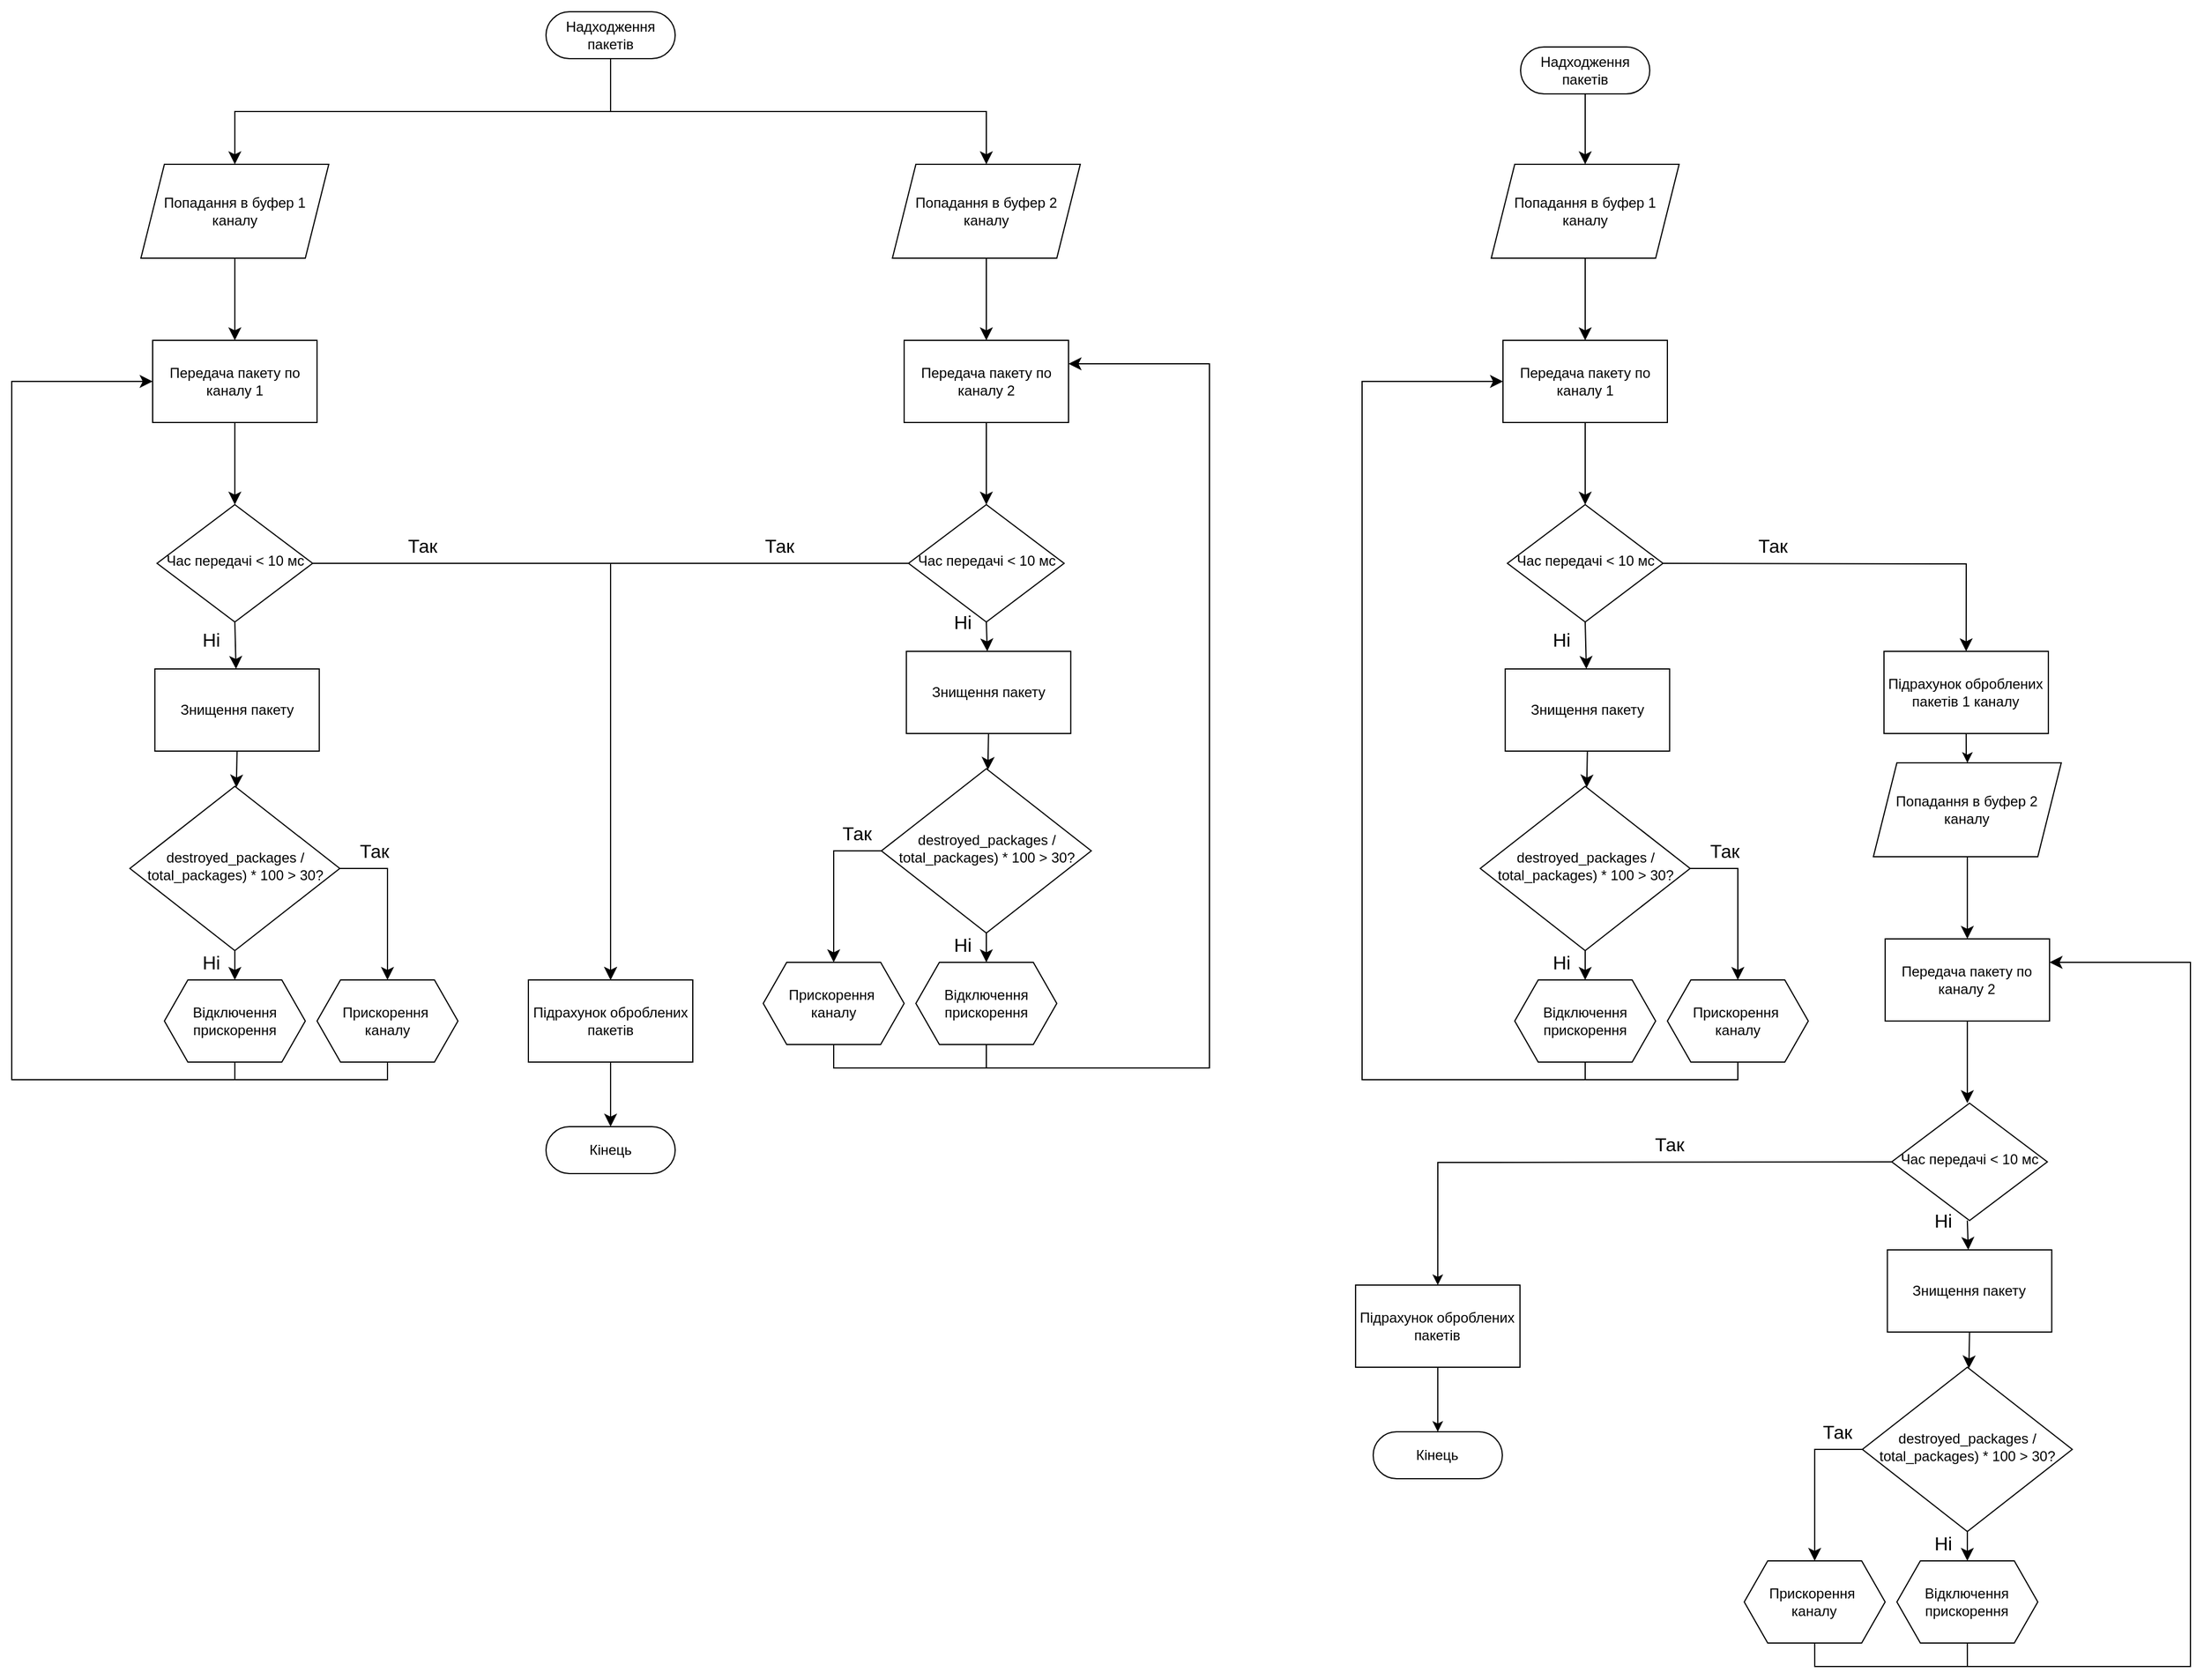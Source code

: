 <mxfile version="24.8.9">
  <diagram id="C5RBs43oDa-KdzZeNtuy" name="Page-1">
    <mxGraphModel dx="2327" dy="1986" grid="1" gridSize="10" guides="1" tooltips="1" connect="1" arrows="1" fold="1" page="1" pageScale="1" pageWidth="827" pageHeight="1169" math="0" shadow="0">
      <root>
        <mxCell id="WIyWlLk6GJQsqaUBKTNV-0" />
        <mxCell id="WIyWlLk6GJQsqaUBKTNV-1" parent="WIyWlLk6GJQsqaUBKTNV-0" />
        <mxCell id="bHEt4OXkm6XaPNAA1Pog-11" style="edgeStyle=orthogonalEdgeStyle;rounded=0;orthogonalLoop=1;jettySize=auto;html=1;exitX=1;exitY=0.5;exitDx=0;exitDy=0;entryX=0.5;entryY=0;entryDx=0;entryDy=0;fontSize=12;startSize=8;endSize=8;" parent="WIyWlLk6GJQsqaUBKTNV-1" source="WIyWlLk6GJQsqaUBKTNV-6" target="bHEt4OXkm6XaPNAA1Pog-10" edge="1">
          <mxGeometry relative="1" as="geometry" />
        </mxCell>
        <mxCell id="bHEt4OXkm6XaPNAA1Pog-22" style="edgeStyle=none;curved=1;rounded=0;orthogonalLoop=1;jettySize=auto;html=1;exitX=0.5;exitY=1;exitDx=0;exitDy=0;fontSize=12;startSize=8;endSize=8;" parent="WIyWlLk6GJQsqaUBKTNV-1" source="WIyWlLk6GJQsqaUBKTNV-6" target="bHEt4OXkm6XaPNAA1Pog-23" edge="1">
          <mxGeometry relative="1" as="geometry">
            <mxPoint x="-98.143" y="140" as="targetPoint" />
          </mxGeometry>
        </mxCell>
        <mxCell id="WIyWlLk6GJQsqaUBKTNV-6" value="Час передачі &amp;lt; 10 мс" style="rhombus;whiteSpace=wrap;html=1;shadow=0;fontFamily=Helvetica;fontSize=12;align=center;strokeWidth=1;spacing=6;spacingTop=-4;" parent="WIyWlLk6GJQsqaUBKTNV-1" vertex="1">
          <mxGeometry x="-146.25" y="10" width="132.5" height="100" as="geometry" />
        </mxCell>
        <mxCell id="bHEt4OXkm6XaPNAA1Pog-3" style="edgeStyle=orthogonalEdgeStyle;rounded=0;orthogonalLoop=1;jettySize=auto;html=1;exitX=0.5;exitY=0.5;exitDx=0;exitDy=20;entryX=0.5;entryY=0;entryDx=0;entryDy=0;fontSize=12;startSize=8;endSize=8;exitPerimeter=0;" parent="WIyWlLk6GJQsqaUBKTNV-1" source="bHEt4OXkm6XaPNAA1Pog-6" target="bHEt4OXkm6XaPNAA1Pog-1" edge="1">
          <mxGeometry relative="1" as="geometry">
            <mxPoint x="210.0" y="-370" as="sourcePoint" />
          </mxGeometry>
        </mxCell>
        <mxCell id="bHEt4OXkm6XaPNAA1Pog-5" style="edgeStyle=orthogonalEdgeStyle;rounded=0;orthogonalLoop=1;jettySize=auto;html=1;exitX=0.5;exitY=0.5;exitDx=0;exitDy=20;entryX=0.5;entryY=0;entryDx=0;entryDy=0;fontSize=12;startSize=8;endSize=8;exitPerimeter=0;" parent="WIyWlLk6GJQsqaUBKTNV-1" source="bHEt4OXkm6XaPNAA1Pog-6" target="bHEt4OXkm6XaPNAA1Pog-4" edge="1">
          <mxGeometry relative="1" as="geometry">
            <mxPoint x="210.0" y="-370" as="sourcePoint" />
          </mxGeometry>
        </mxCell>
        <mxCell id="bHEt4OXkm6XaPNAA1Pog-34" style="edgeStyle=none;curved=1;rounded=0;orthogonalLoop=1;jettySize=auto;html=1;exitX=0.5;exitY=1;exitDx=0;exitDy=0;entryX=0.5;entryY=0;entryDx=0;entryDy=0;fontSize=12;startSize=8;endSize=8;" parent="WIyWlLk6GJQsqaUBKTNV-1" source="bHEt4OXkm6XaPNAA1Pog-1" target="bHEt4OXkm6XaPNAA1Pog-7" edge="1">
          <mxGeometry relative="1" as="geometry" />
        </mxCell>
        <mxCell id="bHEt4OXkm6XaPNAA1Pog-1" value="Попадання в буфер 1 каналу" style="shape=parallelogram;perimeter=parallelogramPerimeter;whiteSpace=wrap;html=1;fixedSize=1;" parent="WIyWlLk6GJQsqaUBKTNV-1" vertex="1">
          <mxGeometry x="-160" y="-280" width="160" height="80" as="geometry" />
        </mxCell>
        <mxCell id="bHEt4OXkm6XaPNAA1Pog-60" style="edgeStyle=none;curved=1;rounded=0;orthogonalLoop=1;jettySize=auto;html=1;exitX=0.5;exitY=1;exitDx=0;exitDy=0;fontSize=12;startSize=8;endSize=8;" parent="WIyWlLk6GJQsqaUBKTNV-1" source="bHEt4OXkm6XaPNAA1Pog-4" target="bHEt4OXkm6XaPNAA1Pog-44" edge="1">
          <mxGeometry relative="1" as="geometry" />
        </mxCell>
        <mxCell id="bHEt4OXkm6XaPNAA1Pog-4" value="Попадання в буфер 2 каналу" style="shape=parallelogram;perimeter=parallelogramPerimeter;whiteSpace=wrap;html=1;fixedSize=1;" parent="WIyWlLk6GJQsqaUBKTNV-1" vertex="1">
          <mxGeometry x="480" y="-280" width="160" height="80" as="geometry" />
        </mxCell>
        <mxCell id="bHEt4OXkm6XaPNAA1Pog-6" value="Надходження пакетів" style="html=1;dashed=0;whiteSpace=wrap;shape=mxgraph.dfd.start" parent="WIyWlLk6GJQsqaUBKTNV-1" vertex="1">
          <mxGeometry x="185" y="-410" width="110" height="40" as="geometry" />
        </mxCell>
        <mxCell id="bHEt4OXkm6XaPNAA1Pog-35" style="edgeStyle=none;curved=1;rounded=0;orthogonalLoop=1;jettySize=auto;html=1;exitX=0.5;exitY=1;exitDx=0;exitDy=0;fontSize=12;startSize=8;endSize=8;" parent="WIyWlLk6GJQsqaUBKTNV-1" source="bHEt4OXkm6XaPNAA1Pog-7" target="WIyWlLk6GJQsqaUBKTNV-6" edge="1">
          <mxGeometry relative="1" as="geometry" />
        </mxCell>
        <mxCell id="bHEt4OXkm6XaPNAA1Pog-7" value="Передача пакету по каналу 1" style="rounded=0;whiteSpace=wrap;html=1;" parent="WIyWlLk6GJQsqaUBKTNV-1" vertex="1">
          <mxGeometry x="-150" y="-130" width="140" height="70" as="geometry" />
        </mxCell>
        <mxCell id="bHEt4OXkm6XaPNAA1Pog-9" value="Кінець" style="html=1;dashed=0;whiteSpace=wrap;shape=mxgraph.dfd.start" parent="WIyWlLk6GJQsqaUBKTNV-1" vertex="1">
          <mxGeometry x="185" y="540" width="110" height="40" as="geometry" />
        </mxCell>
        <mxCell id="bHEt4OXkm6XaPNAA1Pog-38" style="edgeStyle=none;curved=1;rounded=0;orthogonalLoop=1;jettySize=auto;html=1;exitX=0.5;exitY=1;exitDx=0;exitDy=0;fontSize=12;startSize=8;endSize=8;" parent="WIyWlLk6GJQsqaUBKTNV-1" source="bHEt4OXkm6XaPNAA1Pog-10" target="bHEt4OXkm6XaPNAA1Pog-9" edge="1">
          <mxGeometry relative="1" as="geometry" />
        </mxCell>
        <mxCell id="bHEt4OXkm6XaPNAA1Pog-10" value="Підрахунок оброблених пакетів" style="rounded=0;whiteSpace=wrap;html=1;" parent="WIyWlLk6GJQsqaUBKTNV-1" vertex="1">
          <mxGeometry x="170" y="415" width="140" height="70" as="geometry" />
        </mxCell>
        <mxCell id="bHEt4OXkm6XaPNAA1Pog-19" value="Так" style="text;strokeColor=none;fillColor=none;html=1;align=center;verticalAlign=middle;whiteSpace=wrap;rounded=0;fontSize=16;" parent="WIyWlLk6GJQsqaUBKTNV-1" vertex="1">
          <mxGeometry x="50" y="30" width="60" height="30" as="geometry" />
        </mxCell>
        <mxCell id="bHEt4OXkm6XaPNAA1Pog-21" value="Ні" style="text;strokeColor=none;fillColor=none;html=1;align=center;verticalAlign=middle;whiteSpace=wrap;rounded=0;fontSize=16;" parent="WIyWlLk6GJQsqaUBKTNV-1" vertex="1">
          <mxGeometry x="-130" y="110" width="60" height="30" as="geometry" />
        </mxCell>
        <mxCell id="bHEt4OXkm6XaPNAA1Pog-25" style="edgeStyle=none;curved=1;rounded=0;orthogonalLoop=1;jettySize=auto;html=1;exitX=0.5;exitY=1;exitDx=0;exitDy=0;fontSize=12;startSize=8;endSize=8;" parent="WIyWlLk6GJQsqaUBKTNV-1" source="bHEt4OXkm6XaPNAA1Pog-23" target="bHEt4OXkm6XaPNAA1Pog-24" edge="1">
          <mxGeometry relative="1" as="geometry" />
        </mxCell>
        <mxCell id="bHEt4OXkm6XaPNAA1Pog-23" value="Знищення пакету" style="rounded=0;whiteSpace=wrap;html=1;" parent="WIyWlLk6GJQsqaUBKTNV-1" vertex="1">
          <mxGeometry x="-148.12" y="150" width="140" height="70" as="geometry" />
        </mxCell>
        <mxCell id="bHEt4OXkm6XaPNAA1Pog-30" style="edgeStyle=elbowEdgeStyle;rounded=0;orthogonalLoop=1;jettySize=auto;html=1;exitX=1;exitY=0.5;exitDx=0;exitDy=0;entryX=0.5;entryY=0;entryDx=0;entryDy=0;fontSize=12;startSize=8;endSize=8;" parent="WIyWlLk6GJQsqaUBKTNV-1" source="bHEt4OXkm6XaPNAA1Pog-24" target="bHEt4OXkm6XaPNAA1Pog-29" edge="1">
          <mxGeometry relative="1" as="geometry">
            <Array as="points">
              <mxPoint x="50" y="360" />
            </Array>
          </mxGeometry>
        </mxCell>
        <mxCell id="bHEt4OXkm6XaPNAA1Pog-32" style="edgeStyle=none;curved=1;rounded=0;orthogonalLoop=1;jettySize=auto;html=1;exitX=0.5;exitY=1;exitDx=0;exitDy=0;fontSize=12;startSize=8;endSize=8;" parent="WIyWlLk6GJQsqaUBKTNV-1" source="bHEt4OXkm6XaPNAA1Pog-24" target="bHEt4OXkm6XaPNAA1Pog-28" edge="1">
          <mxGeometry relative="1" as="geometry" />
        </mxCell>
        <mxCell id="bHEt4OXkm6XaPNAA1Pog-24" value="destroyed_packages / total_packages) * &lt;span class=&quot;hljs-number&quot;&gt;100 &amp;gt; 30?&lt;/span&gt;" style="rhombus;whiteSpace=wrap;html=1;shadow=0;fontFamily=Helvetica;fontSize=12;align=center;strokeWidth=1;spacing=6;spacingTop=-4;" parent="WIyWlLk6GJQsqaUBKTNV-1" vertex="1">
          <mxGeometry x="-169.37" y="250" width="178.75" height="140" as="geometry" />
        </mxCell>
        <mxCell id="bHEt4OXkm6XaPNAA1Pog-33" style="edgeStyle=orthogonalEdgeStyle;rounded=0;orthogonalLoop=1;jettySize=auto;html=1;exitX=0.5;exitY=1;exitDx=0;exitDy=0;fontSize=12;startSize=8;endSize=8;" parent="WIyWlLk6GJQsqaUBKTNV-1" source="bHEt4OXkm6XaPNAA1Pog-28" target="bHEt4OXkm6XaPNAA1Pog-7" edge="1">
          <mxGeometry relative="1" as="geometry">
            <Array as="points">
              <mxPoint x="-80" y="500" />
              <mxPoint x="-270" y="500" />
              <mxPoint x="-270" y="-95" />
            </Array>
          </mxGeometry>
        </mxCell>
        <mxCell id="bHEt4OXkm6XaPNAA1Pog-28" value="Відключення прискорення" style="shape=hexagon;perimeter=hexagonPerimeter2;whiteSpace=wrap;html=1;fixedSize=1;" parent="WIyWlLk6GJQsqaUBKTNV-1" vertex="1">
          <mxGeometry x="-140" y="415" width="120" height="70" as="geometry" />
        </mxCell>
        <mxCell id="bHEt4OXkm6XaPNAA1Pog-39" style="edgeStyle=orthogonalEdgeStyle;rounded=0;orthogonalLoop=1;jettySize=auto;html=1;exitX=0.5;exitY=1;exitDx=0;exitDy=0;fontSize=12;startSize=8;endSize=8;endArrow=none;endFill=0;" parent="WIyWlLk6GJQsqaUBKTNV-1" source="bHEt4OXkm6XaPNAA1Pog-29" edge="1">
          <mxGeometry relative="1" as="geometry">
            <mxPoint x="-80" y="500" as="targetPoint" />
            <Array as="points">
              <mxPoint x="50" y="500" />
              <mxPoint x="10" y="500" />
            </Array>
          </mxGeometry>
        </mxCell>
        <mxCell id="bHEt4OXkm6XaPNAA1Pog-29" value="Прискорення&amp;nbsp; каналу" style="shape=hexagon;perimeter=hexagonPerimeter2;whiteSpace=wrap;html=1;fixedSize=1;" parent="WIyWlLk6GJQsqaUBKTNV-1" vertex="1">
          <mxGeometry x="-10.0" y="415" width="120" height="70" as="geometry" />
        </mxCell>
        <mxCell id="bHEt4OXkm6XaPNAA1Pog-36" value="Так" style="text;strokeColor=none;fillColor=none;html=1;align=center;verticalAlign=middle;whiteSpace=wrap;rounded=0;fontSize=16;" parent="WIyWlLk6GJQsqaUBKTNV-1" vertex="1">
          <mxGeometry x="9.38" y="290" width="60" height="30" as="geometry" />
        </mxCell>
        <mxCell id="bHEt4OXkm6XaPNAA1Pog-37" value="Ні" style="text;strokeColor=none;fillColor=none;html=1;align=center;verticalAlign=middle;whiteSpace=wrap;rounded=0;fontSize=16;" parent="WIyWlLk6GJQsqaUBKTNV-1" vertex="1">
          <mxGeometry x="-130" y="385" width="60" height="30" as="geometry" />
        </mxCell>
        <mxCell id="bHEt4OXkm6XaPNAA1Pog-40" style="edgeStyle=none;curved=1;rounded=0;orthogonalLoop=1;jettySize=auto;html=1;exitX=0.5;exitY=0.5;exitDx=0;exitDy=-20;exitPerimeter=0;fontSize=12;startSize=8;endSize=8;" parent="WIyWlLk6GJQsqaUBKTNV-1" source="bHEt4OXkm6XaPNAA1Pog-6" target="bHEt4OXkm6XaPNAA1Pog-6" edge="1">
          <mxGeometry relative="1" as="geometry" />
        </mxCell>
        <mxCell id="bHEt4OXkm6XaPNAA1Pog-41" style="edgeStyle=none;curved=1;rounded=0;orthogonalLoop=1;jettySize=auto;html=1;exitX=0.5;exitY=1;exitDx=0;exitDy=0;fontSize=12;startSize=8;endSize=8;" parent="WIyWlLk6GJQsqaUBKTNV-1" target="bHEt4OXkm6XaPNAA1Pog-48" edge="1">
          <mxGeometry relative="1" as="geometry">
            <mxPoint x="541.857" y="125" as="targetPoint" />
            <mxPoint x="560" y="110" as="sourcePoint" />
          </mxGeometry>
        </mxCell>
        <mxCell id="bHEt4OXkm6XaPNAA1Pog-59" style="edgeStyle=orthogonalEdgeStyle;rounded=0;orthogonalLoop=1;jettySize=auto;html=1;exitX=0;exitY=0.5;exitDx=0;exitDy=0;entryX=0.5;entryY=0;entryDx=0;entryDy=0;fontSize=12;startSize=8;endSize=8;" parent="WIyWlLk6GJQsqaUBKTNV-1" target="bHEt4OXkm6XaPNAA1Pog-10" edge="1">
          <mxGeometry relative="1" as="geometry">
            <Array as="points">
              <mxPoint x="498" y="60" />
              <mxPoint x="240" y="60" />
            </Array>
            <mxPoint x="497.5" y="60" as="sourcePoint" />
          </mxGeometry>
        </mxCell>
        <mxCell id="bHEt4OXkm6XaPNAA1Pog-43" style="edgeStyle=none;curved=1;rounded=0;orthogonalLoop=1;jettySize=auto;html=1;exitX=0.5;exitY=1;exitDx=0;exitDy=0;fontSize=12;startSize=8;endSize=8;" parent="WIyWlLk6GJQsqaUBKTNV-1" source="bHEt4OXkm6XaPNAA1Pog-44" edge="1">
          <mxGeometry relative="1" as="geometry">
            <mxPoint x="560" y="10" as="targetPoint" />
          </mxGeometry>
        </mxCell>
        <mxCell id="bHEt4OXkm6XaPNAA1Pog-44" value="Передача пакету по каналу 2" style="rounded=0;whiteSpace=wrap;html=1;" parent="WIyWlLk6GJQsqaUBKTNV-1" vertex="1">
          <mxGeometry x="490" y="-130" width="140" height="70" as="geometry" />
        </mxCell>
        <mxCell id="bHEt4OXkm6XaPNAA1Pog-45" value="Так" style="text;strokeColor=none;fillColor=none;html=1;align=center;verticalAlign=middle;whiteSpace=wrap;rounded=0;fontSize=16;" parent="WIyWlLk6GJQsqaUBKTNV-1" vertex="1">
          <mxGeometry x="354" y="30" width="60" height="30" as="geometry" />
        </mxCell>
        <mxCell id="bHEt4OXkm6XaPNAA1Pog-46" value="Ні" style="text;strokeColor=none;fillColor=none;html=1;align=center;verticalAlign=middle;whiteSpace=wrap;rounded=0;fontSize=16;" parent="WIyWlLk6GJQsqaUBKTNV-1" vertex="1">
          <mxGeometry x="510" y="95" width="60" height="30" as="geometry" />
        </mxCell>
        <mxCell id="bHEt4OXkm6XaPNAA1Pog-47" style="edgeStyle=none;curved=1;rounded=0;orthogonalLoop=1;jettySize=auto;html=1;exitX=0.5;exitY=1;exitDx=0;exitDy=0;fontSize=12;startSize=8;endSize=8;" parent="WIyWlLk6GJQsqaUBKTNV-1" source="bHEt4OXkm6XaPNAA1Pog-48" target="bHEt4OXkm6XaPNAA1Pog-51" edge="1">
          <mxGeometry relative="1" as="geometry" />
        </mxCell>
        <mxCell id="bHEt4OXkm6XaPNAA1Pog-48" value="Знищення пакету" style="rounded=0;whiteSpace=wrap;html=1;" parent="WIyWlLk6GJQsqaUBKTNV-1" vertex="1">
          <mxGeometry x="491.88" y="135" width="140" height="70" as="geometry" />
        </mxCell>
        <mxCell id="bHEt4OXkm6XaPNAA1Pog-49" style="edgeStyle=elbowEdgeStyle;rounded=0;orthogonalLoop=1;jettySize=auto;html=1;exitX=0;exitY=0.5;exitDx=0;exitDy=0;entryX=0.5;entryY=0;entryDx=0;entryDy=0;fontSize=12;startSize=8;endSize=8;" parent="WIyWlLk6GJQsqaUBKTNV-1" source="bHEt4OXkm6XaPNAA1Pog-51" target="bHEt4OXkm6XaPNAA1Pog-55" edge="1">
          <mxGeometry relative="1" as="geometry">
            <Array as="points">
              <mxPoint x="430" y="340" />
            </Array>
          </mxGeometry>
        </mxCell>
        <mxCell id="bHEt4OXkm6XaPNAA1Pog-50" style="edgeStyle=none;curved=1;rounded=0;orthogonalLoop=1;jettySize=auto;html=1;exitX=0.5;exitY=1;exitDx=0;exitDy=0;fontSize=12;startSize=8;endSize=8;" parent="WIyWlLk6GJQsqaUBKTNV-1" source="bHEt4OXkm6XaPNAA1Pog-51" target="bHEt4OXkm6XaPNAA1Pog-53" edge="1">
          <mxGeometry relative="1" as="geometry" />
        </mxCell>
        <mxCell id="bHEt4OXkm6XaPNAA1Pog-51" value="destroyed_packages / total_packages) * &lt;span class=&quot;hljs-number&quot;&gt;100 &amp;gt; 30?&lt;/span&gt;" style="rhombus;whiteSpace=wrap;html=1;shadow=0;fontFamily=Helvetica;fontSize=12;align=center;strokeWidth=1;spacing=6;spacingTop=-4;" parent="WIyWlLk6GJQsqaUBKTNV-1" vertex="1">
          <mxGeometry x="470.63" y="235" width="178.75" height="140" as="geometry" />
        </mxCell>
        <mxCell id="bHEt4OXkm6XaPNAA1Pog-52" style="edgeStyle=orthogonalEdgeStyle;rounded=0;orthogonalLoop=1;jettySize=auto;html=1;exitX=0.5;exitY=1;exitDx=0;exitDy=0;fontSize=12;startSize=8;endSize=8;" parent="WIyWlLk6GJQsqaUBKTNV-1" source="bHEt4OXkm6XaPNAA1Pog-53" target="bHEt4OXkm6XaPNAA1Pog-44" edge="1">
          <mxGeometry relative="1" as="geometry">
            <Array as="points">
              <mxPoint x="560" y="490" />
              <mxPoint x="750" y="490" />
              <mxPoint x="750" y="-110" />
            </Array>
          </mxGeometry>
        </mxCell>
        <mxCell id="bHEt4OXkm6XaPNAA1Pog-53" value="Відключення прискорення" style="shape=hexagon;perimeter=hexagonPerimeter2;whiteSpace=wrap;html=1;fixedSize=1;" parent="WIyWlLk6GJQsqaUBKTNV-1" vertex="1">
          <mxGeometry x="500" y="400" width="120" height="70" as="geometry" />
        </mxCell>
        <mxCell id="bHEt4OXkm6XaPNAA1Pog-58" style="edgeStyle=orthogonalEdgeStyle;rounded=0;orthogonalLoop=1;jettySize=auto;html=1;exitX=0.5;exitY=1;exitDx=0;exitDy=0;fontSize=12;startSize=8;endSize=8;endArrow=none;endFill=0;" parent="WIyWlLk6GJQsqaUBKTNV-1" source="bHEt4OXkm6XaPNAA1Pog-55" edge="1">
          <mxGeometry relative="1" as="geometry">
            <mxPoint x="570" y="490" as="targetPoint" />
            <Array as="points">
              <mxPoint x="430" y="490" />
            </Array>
          </mxGeometry>
        </mxCell>
        <mxCell id="bHEt4OXkm6XaPNAA1Pog-55" value="Прискорення&amp;nbsp; каналу" style="shape=hexagon;perimeter=hexagonPerimeter2;whiteSpace=wrap;html=1;fixedSize=1;" parent="WIyWlLk6GJQsqaUBKTNV-1" vertex="1">
          <mxGeometry x="370" y="400" width="120" height="70" as="geometry" />
        </mxCell>
        <mxCell id="bHEt4OXkm6XaPNAA1Pog-56" value="Так" style="text;strokeColor=none;fillColor=none;html=1;align=center;verticalAlign=middle;whiteSpace=wrap;rounded=0;fontSize=16;" parent="WIyWlLk6GJQsqaUBKTNV-1" vertex="1">
          <mxGeometry x="420" y="275" width="60" height="30" as="geometry" />
        </mxCell>
        <mxCell id="bHEt4OXkm6XaPNAA1Pog-57" value="Ні" style="text;strokeColor=none;fillColor=none;html=1;align=center;verticalAlign=middle;whiteSpace=wrap;rounded=0;fontSize=16;" parent="WIyWlLk6GJQsqaUBKTNV-1" vertex="1">
          <mxGeometry x="510" y="370" width="60" height="30" as="geometry" />
        </mxCell>
        <mxCell id="ssqWwU0S5WBP3fTc8tXz-0" style="edgeStyle=orthogonalEdgeStyle;rounded=0;orthogonalLoop=1;jettySize=auto;html=1;exitX=1;exitY=0.5;exitDx=0;exitDy=0;entryX=0.5;entryY=0;entryDx=0;entryDy=0;fontSize=12;startSize=8;endSize=8;" parent="WIyWlLk6GJQsqaUBKTNV-1" target="ssqWwU0S5WBP3fTc8tXz-14" edge="1">
          <mxGeometry relative="1" as="geometry">
            <mxPoint x="1132.5" y="60.0" as="sourcePoint" />
          </mxGeometry>
        </mxCell>
        <mxCell id="ssqWwU0S5WBP3fTc8tXz-1" style="edgeStyle=none;curved=1;rounded=0;orthogonalLoop=1;jettySize=auto;html=1;exitX=0.5;exitY=1;exitDx=0;exitDy=0;fontSize=12;startSize=8;endSize=8;" parent="WIyWlLk6GJQsqaUBKTNV-1" target="ssqWwU0S5WBP3fTc8tXz-18" edge="1">
          <mxGeometry relative="1" as="geometry">
            <mxPoint x="1051.857" y="140" as="targetPoint" />
            <mxPoint x="1070.0" y="110" as="sourcePoint" />
          </mxGeometry>
        </mxCell>
        <mxCell id="ssqWwU0S5WBP3fTc8tXz-3" style="edgeStyle=orthogonalEdgeStyle;rounded=0;orthogonalLoop=1;jettySize=auto;html=1;exitX=0.5;exitY=0.5;exitDx=0;exitDy=20;entryX=0.5;entryY=0;entryDx=0;entryDy=0;fontSize=12;startSize=8;endSize=8;exitPerimeter=0;" parent="WIyWlLk6GJQsqaUBKTNV-1" source="ssqWwU0S5WBP3fTc8tXz-9" target="ssqWwU0S5WBP3fTc8tXz-6" edge="1">
          <mxGeometry relative="1" as="geometry">
            <mxPoint x="1360.0" y="-370" as="sourcePoint" />
          </mxGeometry>
        </mxCell>
        <mxCell id="ssqWwU0S5WBP3fTc8tXz-5" style="edgeStyle=none;curved=1;rounded=0;orthogonalLoop=1;jettySize=auto;html=1;exitX=0.5;exitY=1;exitDx=0;exitDy=0;entryX=0.5;entryY=0;entryDx=0;entryDy=0;fontSize=12;startSize=8;endSize=8;" parent="WIyWlLk6GJQsqaUBKTNV-1" source="ssqWwU0S5WBP3fTc8tXz-6" target="ssqWwU0S5WBP3fTc8tXz-11" edge="1">
          <mxGeometry relative="1" as="geometry" />
        </mxCell>
        <mxCell id="ssqWwU0S5WBP3fTc8tXz-6" value="Попадання в буфер 1 каналу" style="shape=parallelogram;perimeter=parallelogramPerimeter;whiteSpace=wrap;html=1;fixedSize=1;" parent="WIyWlLk6GJQsqaUBKTNV-1" vertex="1">
          <mxGeometry x="990" y="-280" width="160" height="80" as="geometry" />
        </mxCell>
        <mxCell id="ssqWwU0S5WBP3fTc8tXz-9" value="Надходження пакетів" style="html=1;dashed=0;whiteSpace=wrap;shape=mxgraph.dfd.start" parent="WIyWlLk6GJQsqaUBKTNV-1" vertex="1">
          <mxGeometry x="1015" y="-380" width="110" height="40" as="geometry" />
        </mxCell>
        <mxCell id="ssqWwU0S5WBP3fTc8tXz-10" style="edgeStyle=none;curved=1;rounded=0;orthogonalLoop=1;jettySize=auto;html=1;exitX=0.5;exitY=1;exitDx=0;exitDy=0;fontSize=12;startSize=8;endSize=8;" parent="WIyWlLk6GJQsqaUBKTNV-1" source="ssqWwU0S5WBP3fTc8tXz-11" edge="1">
          <mxGeometry relative="1" as="geometry">
            <mxPoint x="1070.0" y="10.0" as="targetPoint" />
          </mxGeometry>
        </mxCell>
        <mxCell id="ssqWwU0S5WBP3fTc8tXz-11" value="Передача пакету по каналу 1" style="rounded=0;whiteSpace=wrap;html=1;" parent="WIyWlLk6GJQsqaUBKTNV-1" vertex="1">
          <mxGeometry x="1000" y="-130" width="140" height="70" as="geometry" />
        </mxCell>
        <mxCell id="ssqWwU0S5WBP3fTc8tXz-12" value="Кінець" style="html=1;dashed=0;whiteSpace=wrap;shape=mxgraph.dfd.start" parent="WIyWlLk6GJQsqaUBKTNV-1" vertex="1">
          <mxGeometry x="889.45" y="800" width="110" height="40" as="geometry" />
        </mxCell>
        <mxCell id="ssqWwU0S5WBP3fTc8tXz-69" style="edgeStyle=orthogonalEdgeStyle;rounded=0;orthogonalLoop=1;jettySize=auto;html=1;exitX=0.5;exitY=1;exitDx=0;exitDy=0;" parent="WIyWlLk6GJQsqaUBKTNV-1" source="ssqWwU0S5WBP3fTc8tXz-14" target="ssqWwU0S5WBP3fTc8tXz-48" edge="1">
          <mxGeometry relative="1" as="geometry" />
        </mxCell>
        <mxCell id="ssqWwU0S5WBP3fTc8tXz-14" value="Підрахунок оброблених пакетів 1 каналу" style="rounded=0;whiteSpace=wrap;html=1;" parent="WIyWlLk6GJQsqaUBKTNV-1" vertex="1">
          <mxGeometry x="1324.45" y="135" width="140" height="70" as="geometry" />
        </mxCell>
        <mxCell id="ssqWwU0S5WBP3fTc8tXz-15" value="Так" style="text;strokeColor=none;fillColor=none;html=1;align=center;verticalAlign=middle;whiteSpace=wrap;rounded=0;fontSize=16;" parent="WIyWlLk6GJQsqaUBKTNV-1" vertex="1">
          <mxGeometry x="1200" y="30" width="60" height="30" as="geometry" />
        </mxCell>
        <mxCell id="ssqWwU0S5WBP3fTc8tXz-16" value="Ні" style="text;strokeColor=none;fillColor=none;html=1;align=center;verticalAlign=middle;whiteSpace=wrap;rounded=0;fontSize=16;" parent="WIyWlLk6GJQsqaUBKTNV-1" vertex="1">
          <mxGeometry x="1020" y="110" width="60" height="30" as="geometry" />
        </mxCell>
        <mxCell id="ssqWwU0S5WBP3fTc8tXz-17" style="edgeStyle=none;curved=1;rounded=0;orthogonalLoop=1;jettySize=auto;html=1;exitX=0.5;exitY=1;exitDx=0;exitDy=0;fontSize=12;startSize=8;endSize=8;" parent="WIyWlLk6GJQsqaUBKTNV-1" source="ssqWwU0S5WBP3fTc8tXz-18" target="ssqWwU0S5WBP3fTc8tXz-21" edge="1">
          <mxGeometry relative="1" as="geometry" />
        </mxCell>
        <mxCell id="ssqWwU0S5WBP3fTc8tXz-18" value="Знищення пакету" style="rounded=0;whiteSpace=wrap;html=1;" parent="WIyWlLk6GJQsqaUBKTNV-1" vertex="1">
          <mxGeometry x="1001.88" y="150" width="140" height="70" as="geometry" />
        </mxCell>
        <mxCell id="ssqWwU0S5WBP3fTc8tXz-19" style="edgeStyle=elbowEdgeStyle;rounded=0;orthogonalLoop=1;jettySize=auto;html=1;exitX=1;exitY=0.5;exitDx=0;exitDy=0;entryX=0.5;entryY=0;entryDx=0;entryDy=0;fontSize=12;startSize=8;endSize=8;" parent="WIyWlLk6GJQsqaUBKTNV-1" source="ssqWwU0S5WBP3fTc8tXz-21" target="ssqWwU0S5WBP3fTc8tXz-25" edge="1">
          <mxGeometry relative="1" as="geometry">
            <Array as="points">
              <mxPoint x="1200" y="360" />
            </Array>
          </mxGeometry>
        </mxCell>
        <mxCell id="ssqWwU0S5WBP3fTc8tXz-20" style="edgeStyle=none;curved=1;rounded=0;orthogonalLoop=1;jettySize=auto;html=1;exitX=0.5;exitY=1;exitDx=0;exitDy=0;fontSize=12;startSize=8;endSize=8;" parent="WIyWlLk6GJQsqaUBKTNV-1" source="ssqWwU0S5WBP3fTc8tXz-21" target="ssqWwU0S5WBP3fTc8tXz-23" edge="1">
          <mxGeometry relative="1" as="geometry" />
        </mxCell>
        <mxCell id="ssqWwU0S5WBP3fTc8tXz-21" value="destroyed_packages / total_packages) * &lt;span class=&quot;hljs-number&quot;&gt;100 &amp;gt; 30?&lt;/span&gt;" style="rhombus;whiteSpace=wrap;html=1;shadow=0;fontFamily=Helvetica;fontSize=12;align=center;strokeWidth=1;spacing=6;spacingTop=-4;" parent="WIyWlLk6GJQsqaUBKTNV-1" vertex="1">
          <mxGeometry x="980.63" y="250" width="178.75" height="140" as="geometry" />
        </mxCell>
        <mxCell id="ssqWwU0S5WBP3fTc8tXz-22" style="edgeStyle=orthogonalEdgeStyle;rounded=0;orthogonalLoop=1;jettySize=auto;html=1;exitX=0.5;exitY=1;exitDx=0;exitDy=0;fontSize=12;startSize=8;endSize=8;" parent="WIyWlLk6GJQsqaUBKTNV-1" source="ssqWwU0S5WBP3fTc8tXz-23" target="ssqWwU0S5WBP3fTc8tXz-11" edge="1">
          <mxGeometry relative="1" as="geometry">
            <Array as="points">
              <mxPoint x="1070" y="500" />
              <mxPoint x="880" y="500" />
              <mxPoint x="880" y="-95" />
            </Array>
          </mxGeometry>
        </mxCell>
        <mxCell id="ssqWwU0S5WBP3fTc8tXz-23" value="Відключення прискорення" style="shape=hexagon;perimeter=hexagonPerimeter2;whiteSpace=wrap;html=1;fixedSize=1;" parent="WIyWlLk6GJQsqaUBKTNV-1" vertex="1">
          <mxGeometry x="1010" y="415" width="120" height="70" as="geometry" />
        </mxCell>
        <mxCell id="ssqWwU0S5WBP3fTc8tXz-24" style="edgeStyle=orthogonalEdgeStyle;rounded=0;orthogonalLoop=1;jettySize=auto;html=1;exitX=0.5;exitY=1;exitDx=0;exitDy=0;fontSize=12;startSize=8;endSize=8;endArrow=none;endFill=0;" parent="WIyWlLk6GJQsqaUBKTNV-1" source="ssqWwU0S5WBP3fTc8tXz-25" edge="1">
          <mxGeometry relative="1" as="geometry">
            <mxPoint x="1070" y="500" as="targetPoint" />
            <Array as="points">
              <mxPoint x="1200" y="500" />
              <mxPoint x="1160" y="500" />
            </Array>
          </mxGeometry>
        </mxCell>
        <mxCell id="ssqWwU0S5WBP3fTc8tXz-25" value="Прискорення&amp;nbsp; каналу" style="shape=hexagon;perimeter=hexagonPerimeter2;whiteSpace=wrap;html=1;fixedSize=1;" parent="WIyWlLk6GJQsqaUBKTNV-1" vertex="1">
          <mxGeometry x="1140" y="415" width="120" height="70" as="geometry" />
        </mxCell>
        <mxCell id="ssqWwU0S5WBP3fTc8tXz-26" value="Так" style="text;strokeColor=none;fillColor=none;html=1;align=center;verticalAlign=middle;whiteSpace=wrap;rounded=0;fontSize=16;" parent="WIyWlLk6GJQsqaUBKTNV-1" vertex="1">
          <mxGeometry x="1159.38" y="290" width="60" height="30" as="geometry" />
        </mxCell>
        <mxCell id="ssqWwU0S5WBP3fTc8tXz-27" value="Ні" style="text;strokeColor=none;fillColor=none;html=1;align=center;verticalAlign=middle;whiteSpace=wrap;rounded=0;fontSize=16;" parent="WIyWlLk6GJQsqaUBKTNV-1" vertex="1">
          <mxGeometry x="1020" y="385" width="60" height="30" as="geometry" />
        </mxCell>
        <mxCell id="ssqWwU0S5WBP3fTc8tXz-28" style="edgeStyle=none;curved=1;rounded=0;orthogonalLoop=1;jettySize=auto;html=1;exitX=0.5;exitY=0.5;exitDx=0;exitDy=-20;exitPerimeter=0;fontSize=12;startSize=8;endSize=8;" parent="WIyWlLk6GJQsqaUBKTNV-1" source="ssqWwU0S5WBP3fTc8tXz-9" target="ssqWwU0S5WBP3fTc8tXz-9" edge="1">
          <mxGeometry relative="1" as="geometry" />
        </mxCell>
        <mxCell id="ssqWwU0S5WBP3fTc8tXz-47" style="edgeStyle=none;curved=1;rounded=0;orthogonalLoop=1;jettySize=auto;html=1;exitX=0.5;exitY=1;exitDx=0;exitDy=0;fontSize=12;startSize=8;endSize=8;" parent="WIyWlLk6GJQsqaUBKTNV-1" source="ssqWwU0S5WBP3fTc8tXz-48" target="ssqWwU0S5WBP3fTc8tXz-52" edge="1">
          <mxGeometry relative="1" as="geometry" />
        </mxCell>
        <mxCell id="ssqWwU0S5WBP3fTc8tXz-48" value="Попадання в буфер 2 каналу" style="shape=parallelogram;perimeter=parallelogramPerimeter;whiteSpace=wrap;html=1;fixedSize=1;" parent="WIyWlLk6GJQsqaUBKTNV-1" vertex="1">
          <mxGeometry x="1315.45" y="230" width="160" height="80" as="geometry" />
        </mxCell>
        <mxCell id="ssqWwU0S5WBP3fTc8tXz-49" style="edgeStyle=none;curved=1;rounded=0;orthogonalLoop=1;jettySize=auto;html=1;exitX=0.5;exitY=1;exitDx=0;exitDy=0;fontSize=12;startSize=8;endSize=8;" parent="WIyWlLk6GJQsqaUBKTNV-1" target="ssqWwU0S5WBP3fTc8tXz-56" edge="1">
          <mxGeometry relative="1" as="geometry">
            <mxPoint x="1377.307" y="635" as="targetPoint" />
            <mxPoint x="1395.45" y="620" as="sourcePoint" />
          </mxGeometry>
        </mxCell>
        <mxCell id="ssqWwU0S5WBP3fTc8tXz-67" style="edgeStyle=orthogonalEdgeStyle;rounded=0;orthogonalLoop=1;jettySize=auto;html=1;exitX=0;exitY=0.5;exitDx=0;exitDy=0;entryX=0.5;entryY=0;entryDx=0;entryDy=0;" parent="WIyWlLk6GJQsqaUBKTNV-1" target="ssqWwU0S5WBP3fTc8tXz-66" edge="1">
          <mxGeometry relative="1" as="geometry">
            <mxPoint x="1332.95" y="570" as="sourcePoint" />
          </mxGeometry>
        </mxCell>
        <mxCell id="ssqWwU0S5WBP3fTc8tXz-51" style="edgeStyle=none;curved=1;rounded=0;orthogonalLoop=1;jettySize=auto;html=1;exitX=0.5;exitY=1;exitDx=0;exitDy=0;fontSize=12;startSize=8;endSize=8;" parent="WIyWlLk6GJQsqaUBKTNV-1" source="ssqWwU0S5WBP3fTc8tXz-52" edge="1">
          <mxGeometry relative="1" as="geometry">
            <mxPoint x="1395.45" y="520" as="targetPoint" />
          </mxGeometry>
        </mxCell>
        <mxCell id="ssqWwU0S5WBP3fTc8tXz-52" value="Передача пакету по каналу 2" style="rounded=0;whiteSpace=wrap;html=1;" parent="WIyWlLk6GJQsqaUBKTNV-1" vertex="1">
          <mxGeometry x="1325.45" y="380" width="140" height="70" as="geometry" />
        </mxCell>
        <mxCell id="ssqWwU0S5WBP3fTc8tXz-53" value="Так" style="text;strokeColor=none;fillColor=none;html=1;align=center;verticalAlign=middle;whiteSpace=wrap;rounded=0;fontSize=16;" parent="WIyWlLk6GJQsqaUBKTNV-1" vertex="1">
          <mxGeometry x="1111.95" y="540" width="60" height="30" as="geometry" />
        </mxCell>
        <mxCell id="ssqWwU0S5WBP3fTc8tXz-54" value="Ні" style="text;strokeColor=none;fillColor=none;html=1;align=center;verticalAlign=middle;whiteSpace=wrap;rounded=0;fontSize=16;" parent="WIyWlLk6GJQsqaUBKTNV-1" vertex="1">
          <mxGeometry x="1345.45" y="605" width="60" height="30" as="geometry" />
        </mxCell>
        <mxCell id="ssqWwU0S5WBP3fTc8tXz-55" style="edgeStyle=none;curved=1;rounded=0;orthogonalLoop=1;jettySize=auto;html=1;exitX=0.5;exitY=1;exitDx=0;exitDy=0;fontSize=12;startSize=8;endSize=8;" parent="WIyWlLk6GJQsqaUBKTNV-1" source="ssqWwU0S5WBP3fTc8tXz-56" target="ssqWwU0S5WBP3fTc8tXz-59" edge="1">
          <mxGeometry relative="1" as="geometry" />
        </mxCell>
        <mxCell id="ssqWwU0S5WBP3fTc8tXz-56" value="Знищення пакету" style="rounded=0;whiteSpace=wrap;html=1;" parent="WIyWlLk6GJQsqaUBKTNV-1" vertex="1">
          <mxGeometry x="1327.33" y="645" width="140" height="70" as="geometry" />
        </mxCell>
        <mxCell id="ssqWwU0S5WBP3fTc8tXz-57" style="edgeStyle=elbowEdgeStyle;rounded=0;orthogonalLoop=1;jettySize=auto;html=1;exitX=0;exitY=0.5;exitDx=0;exitDy=0;entryX=0.5;entryY=0;entryDx=0;entryDy=0;fontSize=12;startSize=8;endSize=8;" parent="WIyWlLk6GJQsqaUBKTNV-1" source="ssqWwU0S5WBP3fTc8tXz-59" target="ssqWwU0S5WBP3fTc8tXz-63" edge="1">
          <mxGeometry relative="1" as="geometry">
            <Array as="points">
              <mxPoint x="1265.45" y="850" />
            </Array>
          </mxGeometry>
        </mxCell>
        <mxCell id="ssqWwU0S5WBP3fTc8tXz-58" style="edgeStyle=none;curved=1;rounded=0;orthogonalLoop=1;jettySize=auto;html=1;exitX=0.5;exitY=1;exitDx=0;exitDy=0;fontSize=12;startSize=8;endSize=8;" parent="WIyWlLk6GJQsqaUBKTNV-1" source="ssqWwU0S5WBP3fTc8tXz-59" target="ssqWwU0S5WBP3fTc8tXz-61" edge="1">
          <mxGeometry relative="1" as="geometry" />
        </mxCell>
        <mxCell id="ssqWwU0S5WBP3fTc8tXz-59" value="destroyed_packages / total_packages) * &lt;span class=&quot;hljs-number&quot;&gt;100 &amp;gt; 30?&lt;/span&gt;" style="rhombus;whiteSpace=wrap;html=1;shadow=0;fontFamily=Helvetica;fontSize=12;align=center;strokeWidth=1;spacing=6;spacingTop=-4;" parent="WIyWlLk6GJQsqaUBKTNV-1" vertex="1">
          <mxGeometry x="1306.08" y="745" width="178.75" height="140" as="geometry" />
        </mxCell>
        <mxCell id="ssqWwU0S5WBP3fTc8tXz-60" style="edgeStyle=orthogonalEdgeStyle;rounded=0;orthogonalLoop=1;jettySize=auto;html=1;exitX=0.5;exitY=1;exitDx=0;exitDy=0;fontSize=12;startSize=8;endSize=8;" parent="WIyWlLk6GJQsqaUBKTNV-1" source="ssqWwU0S5WBP3fTc8tXz-61" target="ssqWwU0S5WBP3fTc8tXz-52" edge="1">
          <mxGeometry relative="1" as="geometry">
            <Array as="points">
              <mxPoint x="1395.45" y="1000" />
              <mxPoint x="1585.45" y="1000" />
              <mxPoint x="1585.45" y="400" />
            </Array>
          </mxGeometry>
        </mxCell>
        <mxCell id="ssqWwU0S5WBP3fTc8tXz-61" value="Відключення прискорення" style="shape=hexagon;perimeter=hexagonPerimeter2;whiteSpace=wrap;html=1;fixedSize=1;" parent="WIyWlLk6GJQsqaUBKTNV-1" vertex="1">
          <mxGeometry x="1335.45" y="910" width="120" height="70" as="geometry" />
        </mxCell>
        <mxCell id="ssqWwU0S5WBP3fTc8tXz-62" style="edgeStyle=orthogonalEdgeStyle;rounded=0;orthogonalLoop=1;jettySize=auto;html=1;exitX=0.5;exitY=1;exitDx=0;exitDy=0;fontSize=12;startSize=8;endSize=8;endArrow=none;endFill=0;" parent="WIyWlLk6GJQsqaUBKTNV-1" source="ssqWwU0S5WBP3fTc8tXz-63" edge="1">
          <mxGeometry relative="1" as="geometry">
            <mxPoint x="1405.45" y="1000" as="targetPoint" />
            <Array as="points">
              <mxPoint x="1265.45" y="1000" />
            </Array>
          </mxGeometry>
        </mxCell>
        <mxCell id="ssqWwU0S5WBP3fTc8tXz-63" value="Прискорення&amp;nbsp; каналу" style="shape=hexagon;perimeter=hexagonPerimeter2;whiteSpace=wrap;html=1;fixedSize=1;" parent="WIyWlLk6GJQsqaUBKTNV-1" vertex="1">
          <mxGeometry x="1205.45" y="910" width="120" height="70" as="geometry" />
        </mxCell>
        <mxCell id="ssqWwU0S5WBP3fTc8tXz-64" value="Так" style="text;strokeColor=none;fillColor=none;html=1;align=center;verticalAlign=middle;whiteSpace=wrap;rounded=0;fontSize=16;" parent="WIyWlLk6GJQsqaUBKTNV-1" vertex="1">
          <mxGeometry x="1255.45" y="785" width="60" height="30" as="geometry" />
        </mxCell>
        <mxCell id="ssqWwU0S5WBP3fTc8tXz-65" value="Ні" style="text;strokeColor=none;fillColor=none;html=1;align=center;verticalAlign=middle;whiteSpace=wrap;rounded=0;fontSize=16;" parent="WIyWlLk6GJQsqaUBKTNV-1" vertex="1">
          <mxGeometry x="1345.45" y="880" width="60" height="30" as="geometry" />
        </mxCell>
        <mxCell id="ssqWwU0S5WBP3fTc8tXz-68" style="edgeStyle=orthogonalEdgeStyle;rounded=0;orthogonalLoop=1;jettySize=auto;html=1;exitX=0.5;exitY=1;exitDx=0;exitDy=0;" parent="WIyWlLk6GJQsqaUBKTNV-1" source="ssqWwU0S5WBP3fTc8tXz-66" target="ssqWwU0S5WBP3fTc8tXz-12" edge="1">
          <mxGeometry relative="1" as="geometry" />
        </mxCell>
        <mxCell id="ssqWwU0S5WBP3fTc8tXz-66" value="Підрахунок оброблених пакетів" style="rounded=0;whiteSpace=wrap;html=1;" parent="WIyWlLk6GJQsqaUBKTNV-1" vertex="1">
          <mxGeometry x="874.45" y="675" width="140" height="70" as="geometry" />
        </mxCell>
        <mxCell id="_RRVS9t5RbL90CQcSSFI-0" value="Час передачі &amp;lt; 10 мс" style="rhombus;whiteSpace=wrap;html=1;shadow=0;fontFamily=Helvetica;fontSize=12;align=center;strokeWidth=1;spacing=6;spacingTop=-4;" vertex="1" parent="WIyWlLk6GJQsqaUBKTNV-1">
          <mxGeometry x="493.75" y="10" width="132.5" height="100" as="geometry" />
        </mxCell>
        <mxCell id="_RRVS9t5RbL90CQcSSFI-1" value="Час передачі &amp;lt; 10 мс" style="rhombus;whiteSpace=wrap;html=1;shadow=0;fontFamily=Helvetica;fontSize=12;align=center;strokeWidth=1;spacing=6;spacingTop=-4;" vertex="1" parent="WIyWlLk6GJQsqaUBKTNV-1">
          <mxGeometry x="1003.76" y="10" width="132.5" height="100" as="geometry" />
        </mxCell>
        <mxCell id="_RRVS9t5RbL90CQcSSFI-2" value="Час передачі &amp;lt; 10 мс" style="rhombus;whiteSpace=wrap;html=1;shadow=0;fontFamily=Helvetica;fontSize=12;align=center;strokeWidth=1;spacing=6;spacingTop=-4;" vertex="1" parent="WIyWlLk6GJQsqaUBKTNV-1">
          <mxGeometry x="1331.08" y="520" width="132.5" height="100" as="geometry" />
        </mxCell>
      </root>
    </mxGraphModel>
  </diagram>
</mxfile>
